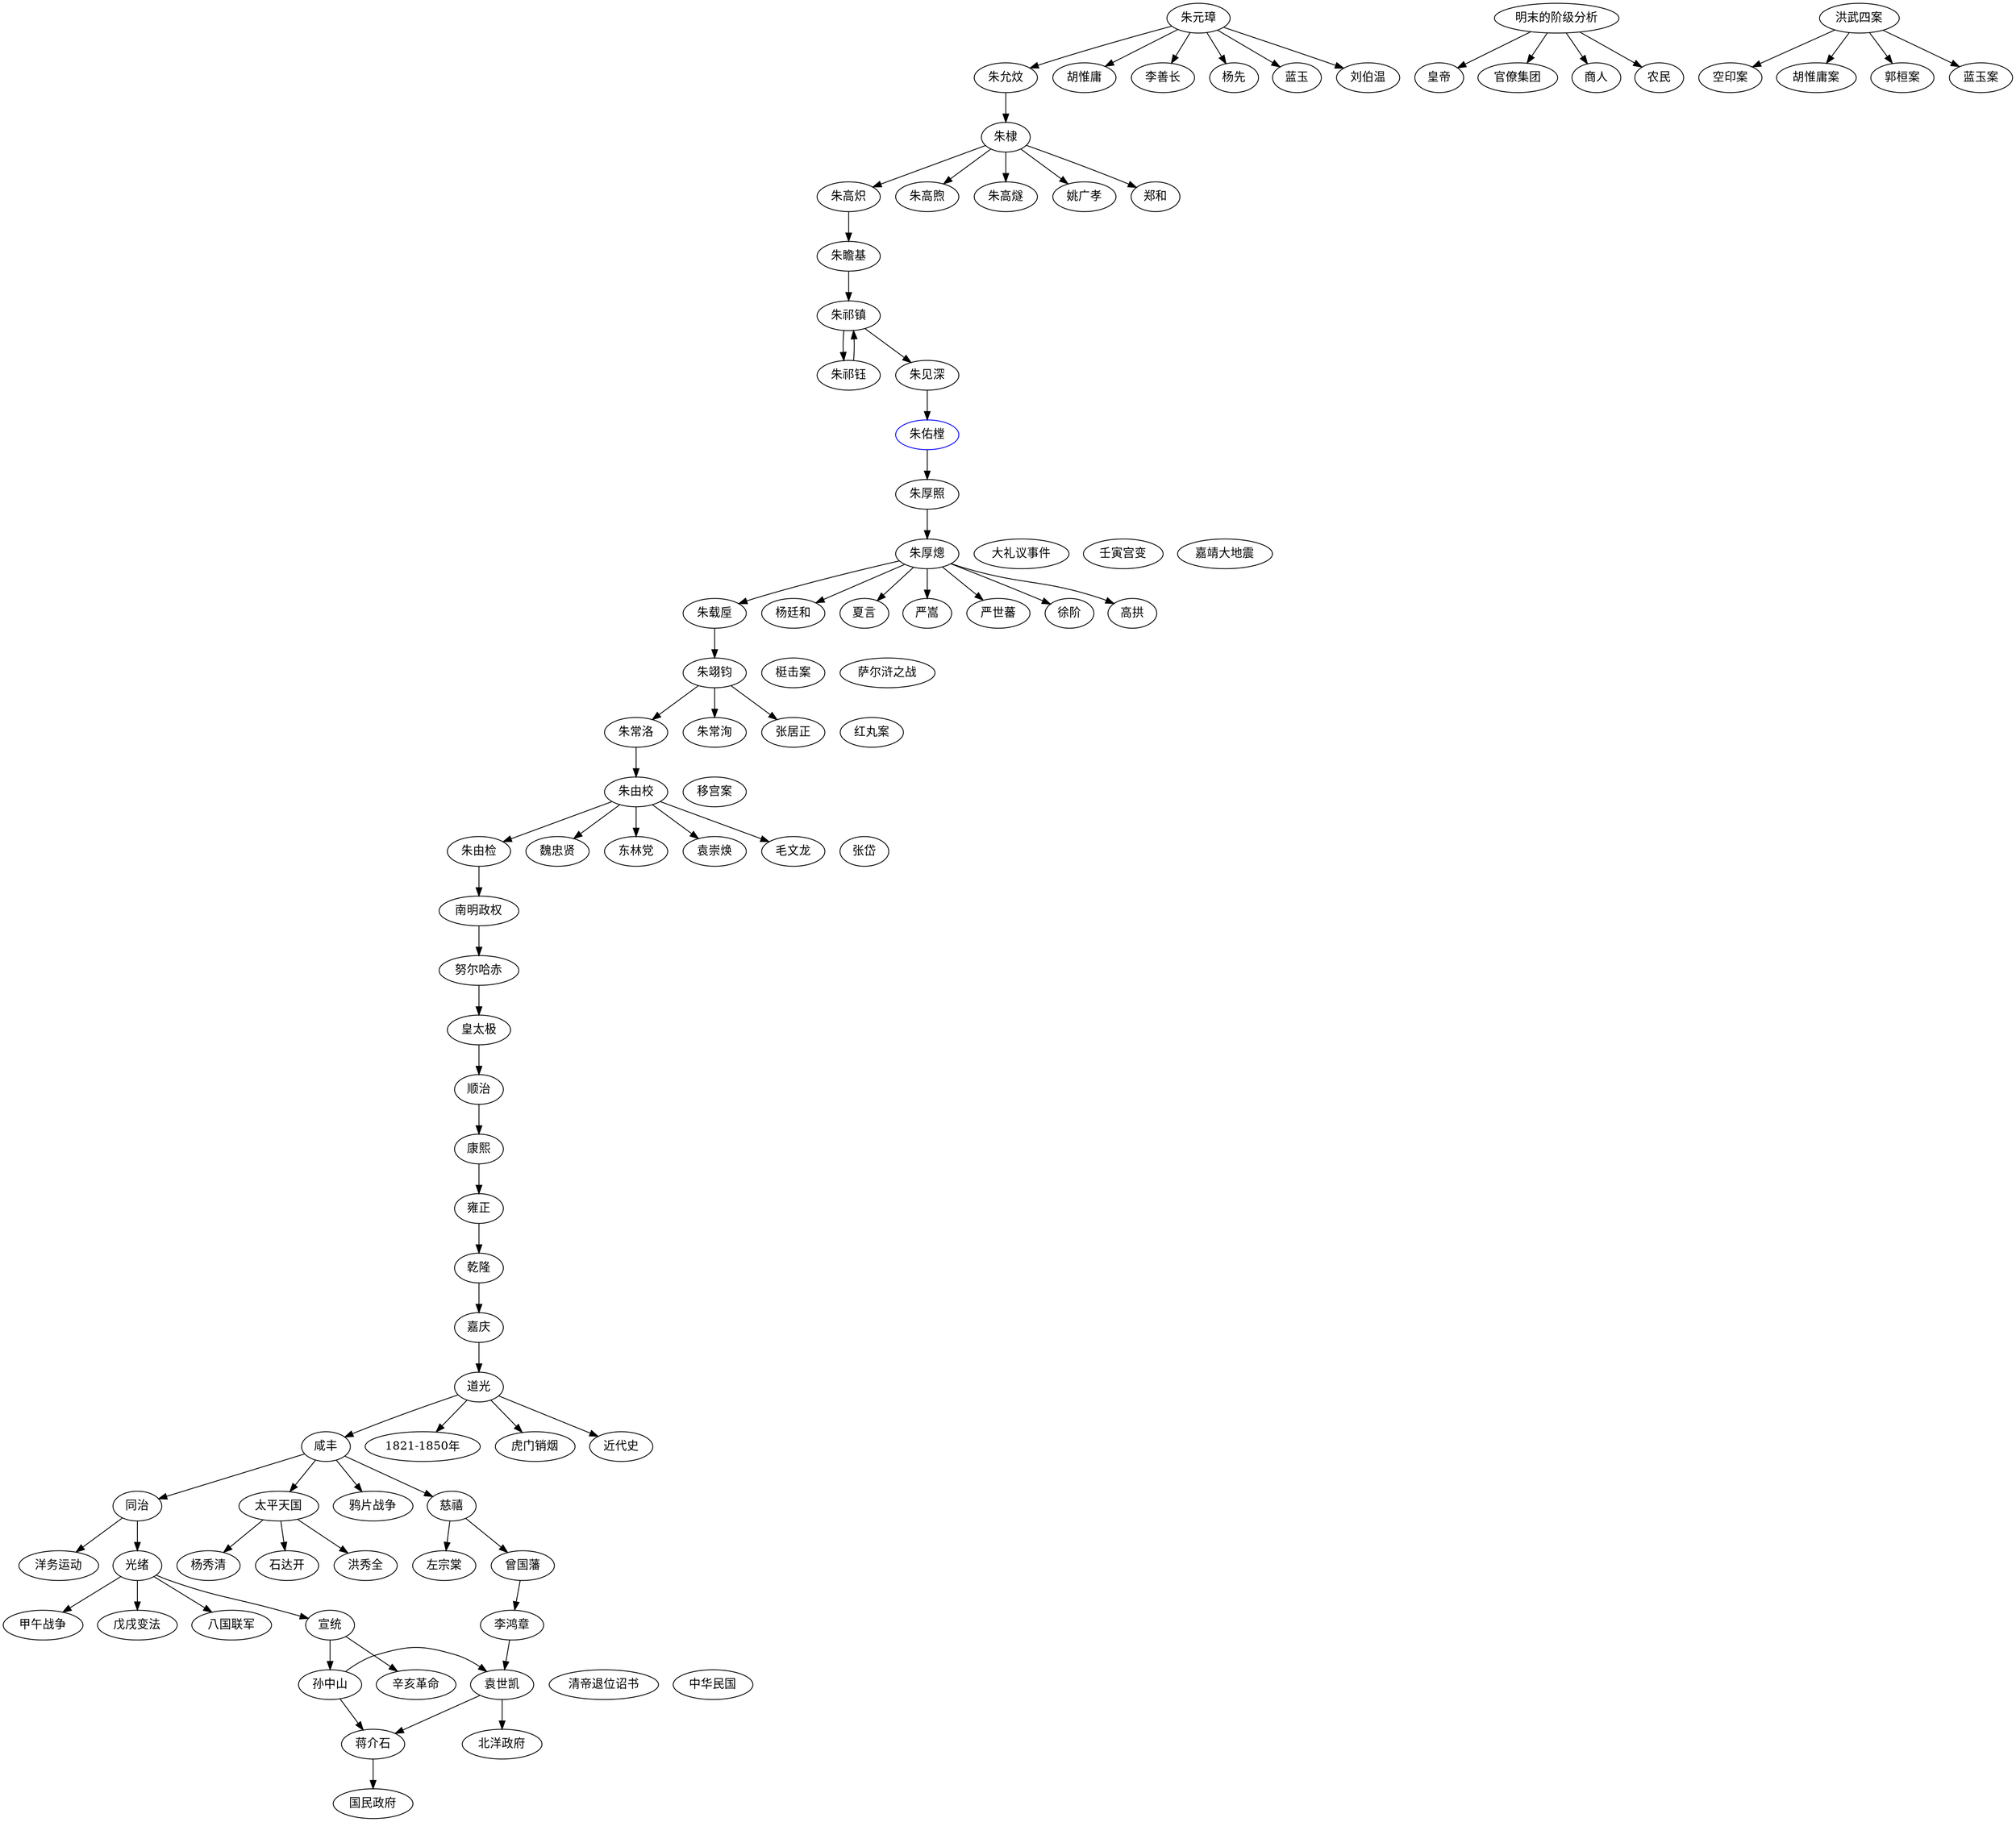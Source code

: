 digraph {

        "朱佑樘"[label="朱佑樘" color=blue];
        "朱元璋" -> "朱允炆" -> "朱棣"
        -> "朱高炽" -> "朱瞻基" -> "朱祁镇" -> "朱祁钰" -> "朱祁镇" ->
        "朱见深" -> "朱佑樘" -> "朱厚照" -> "朱厚熜" -> "朱载垕" -> "朱翊钧"
        -> "朱常洛" -> "朱由校" -> "朱由检"
        -> "南明政权" -> "努尔哈赤" -> "皇太极"
        -> "顺治" -> "康熙" -> "雍正" -> "乾隆" -> "嘉庆" -> "道光" -> "咸丰"
        -> "同治" -> "光绪" -> "宣统" -> "孙中山" -> "袁世凯" ->"蒋介石" ;
        
        "朱元璋" -> {"胡惟庸","李善长","杨先","蓝玉","刘伯温"};
        "朱棣" -> {"朱高煦","朱高燧", "姚广孝","郑和"};
        "朱厚熜" -> {"杨廷和","夏言","严嵩","严世蕃","徐阶","高拱"};
        "朱翊钧" -> {"朱常洵","张居正"};
        "朱由校" -> {"魏忠贤","东林党","袁崇焕","毛文龙"};
        
        "明末的阶级分析" -> {"皇帝","官僚集团","商人","农民"};
        "洪武四案" -> {"空印案","胡惟庸案","郭桓案","蓝玉案"};

        subgraph{
                rank = same; "朱厚熜"; "大礼议事件";"壬寅宫变";"嘉靖大地震";
        }
        subgraph{
                rank = same; "朱翊钧"; "梃击案"; "萨尔浒之战";        
        }
        subgraph{
                rank = same; "朱常洛"; "红丸案";
        }
        subgraph{
                rank = same; "朱由校"; "移宫案";
        }
        subgraph{
                rank = same; "朱由检"; "张岱";
        }

        "道光" -> {"1821-1850年","虎门销烟","近代史"};
        "咸丰" -> {"太平天国","鸦片战争"};
        "太平天国" -> {"洪秀全","杨秀清","石达开"};
        "咸丰" -> 慈禧 -> {"曾国藩","左宗棠"};
        "曾国藩" -> "李鸿章" -> "袁世凯" ;
        "同治" -> {"洋务运动"};
        "光绪" -> {"甲午战争","戊戌变法","八国联军"};
        "宣统" -> {"辛亥革命"};
        subgraph {
                 rank = same; "辛亥革命";"清帝退位诏书";"中华民国";
        }
        "袁世凯" -> {"北洋政府"};
        "孙中山" -> "蒋介石" -> {"国民政府"};
        subgraph{
                rank = same; "甲午战争";"李鸿章";
        }
        subgraph{
                rank = same; "孙中山";"袁世凯";
        }

      
}
